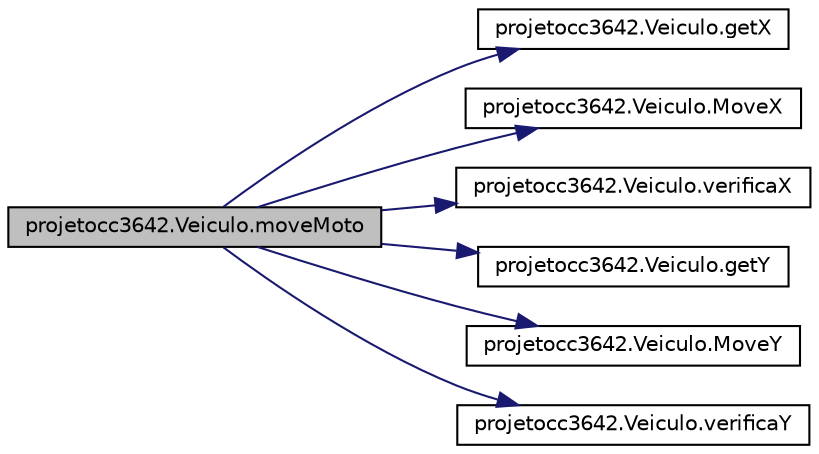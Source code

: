 digraph "projetocc3642.Veiculo.moveMoto"
{
  edge [fontname="Helvetica",fontsize="10",labelfontname="Helvetica",labelfontsize="10"];
  node [fontname="Helvetica",fontsize="10",shape=record];
  rankdir="LR";
  Node46 [label="projetocc3642.Veiculo.moveMoto",height=0.2,width=0.4,color="black", fillcolor="grey75", style="filled", fontcolor="black"];
  Node46 -> Node47 [color="midnightblue",fontsize="10",style="solid"];
  Node47 [label="projetocc3642.Veiculo.getX",height=0.2,width=0.4,color="black", fillcolor="white", style="filled",URL="$classprojetocc3642_1_1_veiculo.html#ad7162bd5b883603e42b90cf8a866a02e"];
  Node46 -> Node48 [color="midnightblue",fontsize="10",style="solid"];
  Node48 [label="projetocc3642.Veiculo.MoveX",height=0.2,width=0.4,color="black", fillcolor="white", style="filled",URL="$classprojetocc3642_1_1_veiculo.html#abe6eba890569d09d3f92738a00a3a0ec",tooltip="Troca o valor de x de acordo com o que for passado pela função dos veiculos. "];
  Node46 -> Node49 [color="midnightblue",fontsize="10",style="solid"];
  Node49 [label="projetocc3642.Veiculo.verificaX",height=0.2,width=0.4,color="black", fillcolor="white", style="filled",URL="$classprojetocc3642_1_1_veiculo.html#a3d9bb91a7f199cdd0c1b237c144a09c2",tooltip="Função que verifica se o veículo chegou ao fim do mundo em x e reseta a coordenada. "];
  Node46 -> Node50 [color="midnightblue",fontsize="10",style="solid"];
  Node50 [label="projetocc3642.Veiculo.getY",height=0.2,width=0.4,color="black", fillcolor="white", style="filled",URL="$classprojetocc3642_1_1_veiculo.html#add79df79902a08fd900ff9b988814233"];
  Node46 -> Node51 [color="midnightblue",fontsize="10",style="solid"];
  Node51 [label="projetocc3642.Veiculo.MoveY",height=0.2,width=0.4,color="black", fillcolor="white", style="filled",URL="$classprojetocc3642_1_1_veiculo.html#a68533912c36c793eac7e4db9bfe93a5c",tooltip="Troca o valor de x de acordo com o que for passado pela função dos veiculos. "];
  Node46 -> Node52 [color="midnightblue",fontsize="10",style="solid"];
  Node52 [label="projetocc3642.Veiculo.verificaY",height=0.2,width=0.4,color="black", fillcolor="white", style="filled",URL="$classprojetocc3642_1_1_veiculo.html#afd6ec39ff0c4292505499065fd391d90",tooltip="Função que verifica se o veículo chegou ao fim do mundo em y e reseta a coordenada. "];
}
